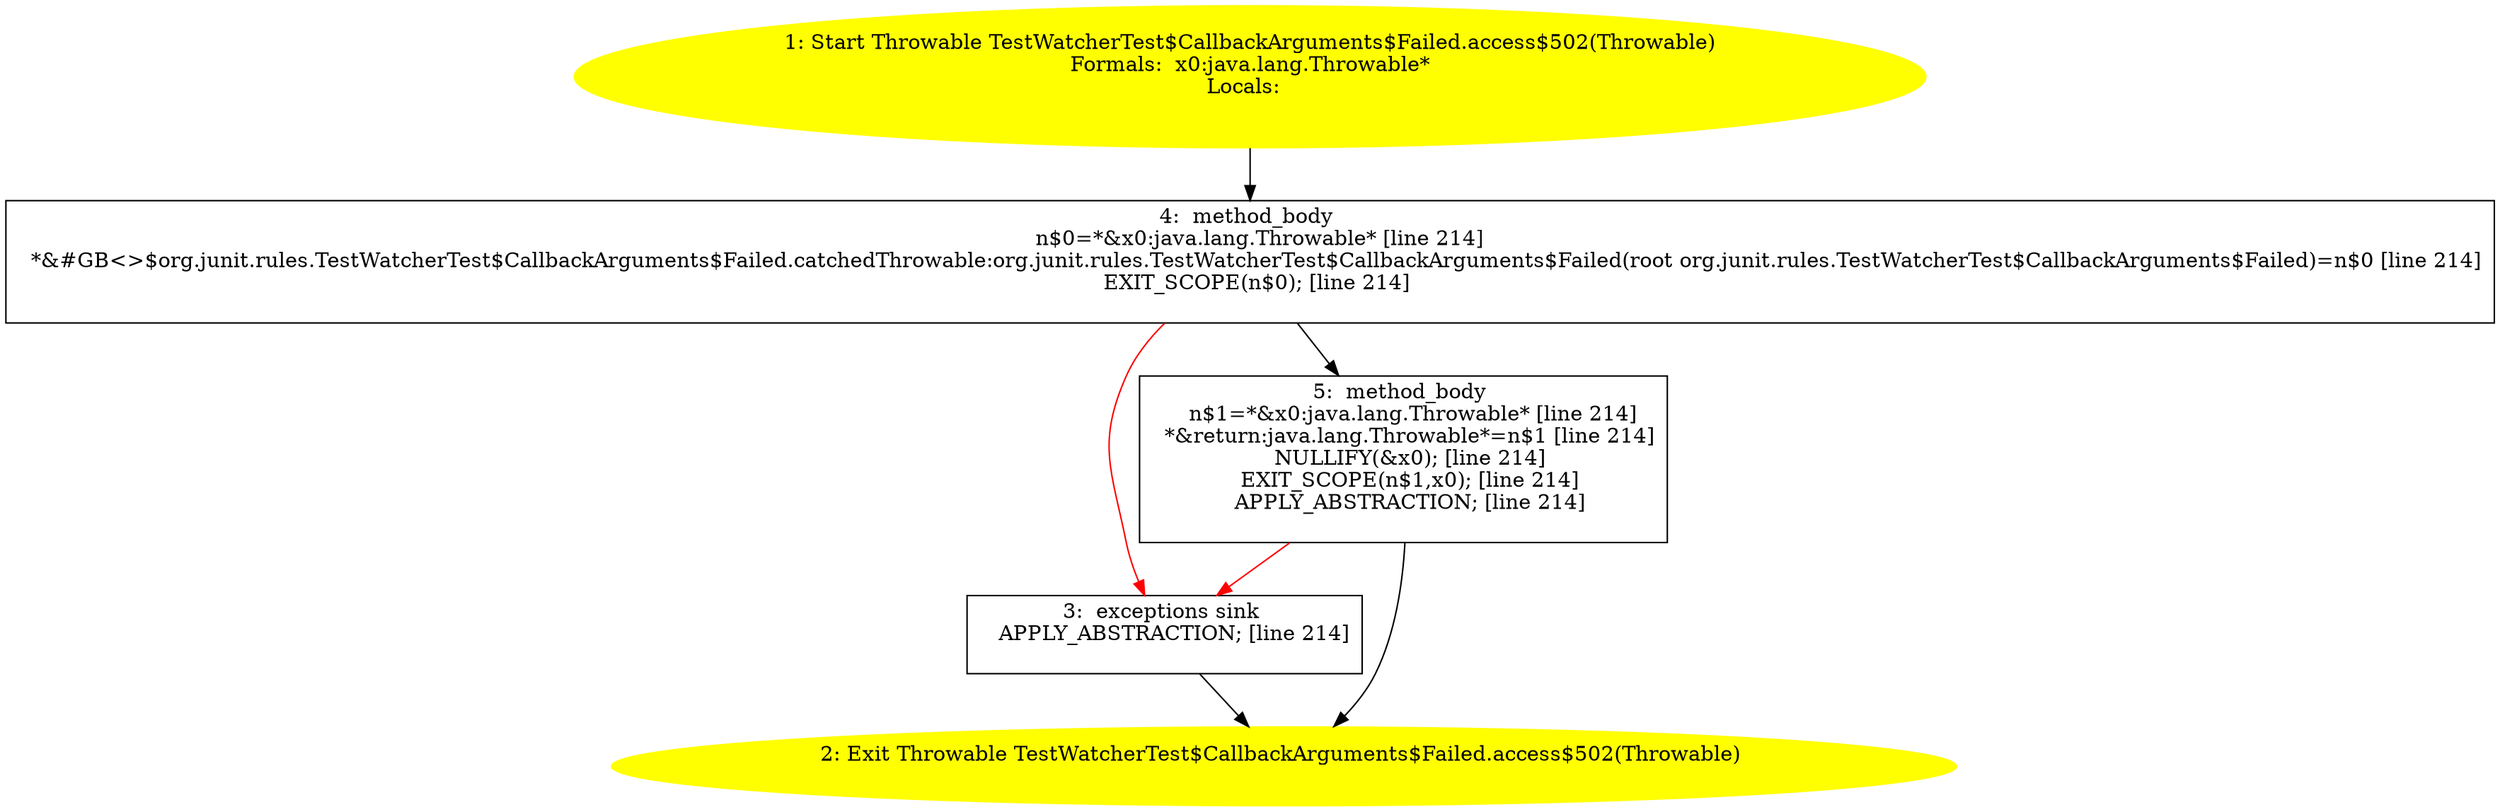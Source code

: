 /* @generated */
digraph cfg {
"org.junit.rules.TestWatcherTest$CallbackArguments$Failed.access$502(java.lang.Throwable):java.lang.T.a53f14bc1f3f2d476e8dc6a369f3a14d_1" [label="1: Start Throwable TestWatcherTest$CallbackArguments$Failed.access$502(Throwable)\nFormals:  x0:java.lang.Throwable*\nLocals:  \n  " color=yellow style=filled]
	

	 "org.junit.rules.TestWatcherTest$CallbackArguments$Failed.access$502(java.lang.Throwable):java.lang.T.a53f14bc1f3f2d476e8dc6a369f3a14d_1" -> "org.junit.rules.TestWatcherTest$CallbackArguments$Failed.access$502(java.lang.Throwable):java.lang.T.a53f14bc1f3f2d476e8dc6a369f3a14d_4" ;
"org.junit.rules.TestWatcherTest$CallbackArguments$Failed.access$502(java.lang.Throwable):java.lang.T.a53f14bc1f3f2d476e8dc6a369f3a14d_2" [label="2: Exit Throwable TestWatcherTest$CallbackArguments$Failed.access$502(Throwable) \n  " color=yellow style=filled]
	

"org.junit.rules.TestWatcherTest$CallbackArguments$Failed.access$502(java.lang.Throwable):java.lang.T.a53f14bc1f3f2d476e8dc6a369f3a14d_3" [label="3:  exceptions sink \n   APPLY_ABSTRACTION; [line 214]\n " shape="box"]
	

	 "org.junit.rules.TestWatcherTest$CallbackArguments$Failed.access$502(java.lang.Throwable):java.lang.T.a53f14bc1f3f2d476e8dc6a369f3a14d_3" -> "org.junit.rules.TestWatcherTest$CallbackArguments$Failed.access$502(java.lang.Throwable):java.lang.T.a53f14bc1f3f2d476e8dc6a369f3a14d_2" ;
"org.junit.rules.TestWatcherTest$CallbackArguments$Failed.access$502(java.lang.Throwable):java.lang.T.a53f14bc1f3f2d476e8dc6a369f3a14d_4" [label="4:  method_body \n   n$0=*&x0:java.lang.Throwable* [line 214]\n  *&#GB<>$org.junit.rules.TestWatcherTest$CallbackArguments$Failed.catchedThrowable:org.junit.rules.TestWatcherTest$CallbackArguments$Failed(root org.junit.rules.TestWatcherTest$CallbackArguments$Failed)=n$0 [line 214]\n  EXIT_SCOPE(n$0); [line 214]\n " shape="box"]
	

	 "org.junit.rules.TestWatcherTest$CallbackArguments$Failed.access$502(java.lang.Throwable):java.lang.T.a53f14bc1f3f2d476e8dc6a369f3a14d_4" -> "org.junit.rules.TestWatcherTest$CallbackArguments$Failed.access$502(java.lang.Throwable):java.lang.T.a53f14bc1f3f2d476e8dc6a369f3a14d_5" ;
	 "org.junit.rules.TestWatcherTest$CallbackArguments$Failed.access$502(java.lang.Throwable):java.lang.T.a53f14bc1f3f2d476e8dc6a369f3a14d_4" -> "org.junit.rules.TestWatcherTest$CallbackArguments$Failed.access$502(java.lang.Throwable):java.lang.T.a53f14bc1f3f2d476e8dc6a369f3a14d_3" [color="red" ];
"org.junit.rules.TestWatcherTest$CallbackArguments$Failed.access$502(java.lang.Throwable):java.lang.T.a53f14bc1f3f2d476e8dc6a369f3a14d_5" [label="5:  method_body \n   n$1=*&x0:java.lang.Throwable* [line 214]\n  *&return:java.lang.Throwable*=n$1 [line 214]\n  NULLIFY(&x0); [line 214]\n  EXIT_SCOPE(n$1,x0); [line 214]\n  APPLY_ABSTRACTION; [line 214]\n " shape="box"]
	

	 "org.junit.rules.TestWatcherTest$CallbackArguments$Failed.access$502(java.lang.Throwable):java.lang.T.a53f14bc1f3f2d476e8dc6a369f3a14d_5" -> "org.junit.rules.TestWatcherTest$CallbackArguments$Failed.access$502(java.lang.Throwable):java.lang.T.a53f14bc1f3f2d476e8dc6a369f3a14d_2" ;
	 "org.junit.rules.TestWatcherTest$CallbackArguments$Failed.access$502(java.lang.Throwable):java.lang.T.a53f14bc1f3f2d476e8dc6a369f3a14d_5" -> "org.junit.rules.TestWatcherTest$CallbackArguments$Failed.access$502(java.lang.Throwable):java.lang.T.a53f14bc1f3f2d476e8dc6a369f3a14d_3" [color="red" ];
}
